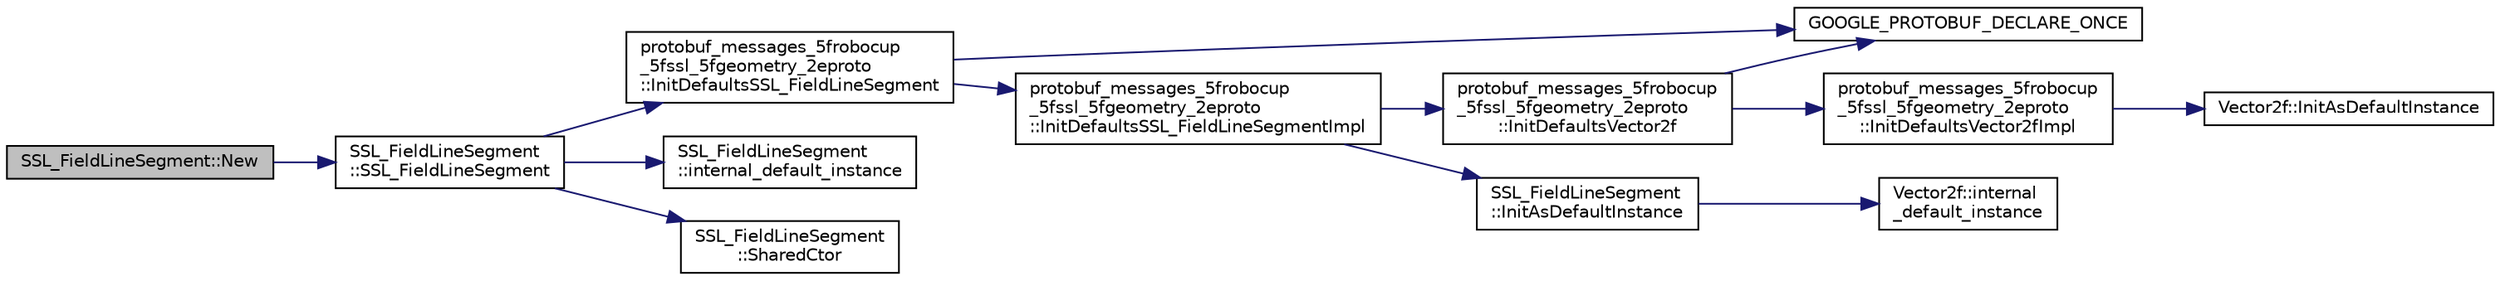 digraph "SSL_FieldLineSegment::New"
{
 // INTERACTIVE_SVG=YES
  edge [fontname="Helvetica",fontsize="10",labelfontname="Helvetica",labelfontsize="10"];
  node [fontname="Helvetica",fontsize="10",shape=record];
  rankdir="LR";
  Node1 [label="SSL_FieldLineSegment::New",height=0.2,width=0.4,color="black", fillcolor="grey75", style="filled", fontcolor="black"];
  Node1 -> Node2 [color="midnightblue",fontsize="10",style="solid",fontname="Helvetica"];
  Node2 [label="SSL_FieldLineSegment\l::SSL_FieldLineSegment",height=0.2,width=0.4,color="black", fillcolor="white", style="filled",URL="$d2/dad/class_s_s_l___field_line_segment.html#af0dd767fe3801332e8ba9d90525e6bea"];
  Node2 -> Node3 [color="midnightblue",fontsize="10",style="solid",fontname="Helvetica"];
  Node3 [label="protobuf_messages_5frobocup\l_5fssl_5fgeometry_2eproto\l::InitDefaultsSSL_FieldLineSegment",height=0.2,width=0.4,color="black", fillcolor="white", style="filled",URL="$d4/d2b/namespaceprotobuf__messages__5frobocup__5fssl__5fgeometry__2eproto.html#a896e767b0ce19a9a451befa9df9e7246"];
  Node3 -> Node4 [color="midnightblue",fontsize="10",style="solid",fontname="Helvetica"];
  Node4 [label="GOOGLE_PROTOBUF_DECLARE_ONCE",height=0.2,width=0.4,color="black", fillcolor="white", style="filled",URL="$db/d34/grsim__comm_2include_2proto_2messages__robocup__ssl__geometry_8pb_8cc.html#ab62e58f219471a884ff8331c119d4c66"];
  Node3 -> Node5 [color="midnightblue",fontsize="10",style="solid",fontname="Helvetica"];
  Node5 [label="protobuf_messages_5frobocup\l_5fssl_5fgeometry_2eproto\l::InitDefaultsSSL_FieldLineSegmentImpl",height=0.2,width=0.4,color="black", fillcolor="white", style="filled",URL="$d4/d2b/namespaceprotobuf__messages__5frobocup__5fssl__5fgeometry__2eproto.html#a31ef751af6ac942ceda11f269156ff1f"];
  Node5 -> Node6 [color="midnightblue",fontsize="10",style="solid",fontname="Helvetica"];
  Node6 [label="protobuf_messages_5frobocup\l_5fssl_5fgeometry_2eproto\l::InitDefaultsVector2f",height=0.2,width=0.4,color="black", fillcolor="white", style="filled",URL="$d4/d2b/namespaceprotobuf__messages__5frobocup__5fssl__5fgeometry__2eproto.html#a515e03f3e6377dadd0b5761c39a21ad1"];
  Node6 -> Node4 [color="midnightblue",fontsize="10",style="solid",fontname="Helvetica"];
  Node6 -> Node7 [color="midnightblue",fontsize="10",style="solid",fontname="Helvetica"];
  Node7 [label="protobuf_messages_5frobocup\l_5fssl_5fgeometry_2eproto\l::InitDefaultsVector2fImpl",height=0.2,width=0.4,color="black", fillcolor="white", style="filled",URL="$d4/d2b/namespaceprotobuf__messages__5frobocup__5fssl__5fgeometry__2eproto.html#a71e243c6dc08d40aa31dc3bc0c3827b5"];
  Node7 -> Node8 [color="midnightblue",fontsize="10",style="solid",fontname="Helvetica"];
  Node8 [label="Vector2f::InitAsDefaultInstance",height=0.2,width=0.4,color="black", fillcolor="white", style="filled",URL="$da/dc2/class_vector2f.html#a504e2bf8a27ffcd91bfca0c496e0fbb8"];
  Node5 -> Node9 [color="midnightblue",fontsize="10",style="solid",fontname="Helvetica"];
  Node9 [label="SSL_FieldLineSegment\l::InitAsDefaultInstance",height=0.2,width=0.4,color="black", fillcolor="white", style="filled",URL="$d2/dad/class_s_s_l___field_line_segment.html#ae0e18287b07eaa27d48364c1e5aee9ba"];
  Node9 -> Node10 [color="midnightblue",fontsize="10",style="solid",fontname="Helvetica"];
  Node10 [label="Vector2f::internal\l_default_instance",height=0.2,width=0.4,color="black", fillcolor="white", style="filled",URL="$da/dc2/class_vector2f.html#a9ad0ac7dc2cb7390e25f1e16bb9d3237"];
  Node2 -> Node11 [color="midnightblue",fontsize="10",style="solid",fontname="Helvetica"];
  Node11 [label="SSL_FieldLineSegment\l::internal_default_instance",height=0.2,width=0.4,color="black", fillcolor="white", style="filled",URL="$d2/dad/class_s_s_l___field_line_segment.html#a0822623e707534bc4ce9a70ccf43bcdc"];
  Node2 -> Node12 [color="midnightblue",fontsize="10",style="solid",fontname="Helvetica"];
  Node12 [label="SSL_FieldLineSegment\l::SharedCtor",height=0.2,width=0.4,color="black", fillcolor="white", style="filled",URL="$d2/dad/class_s_s_l___field_line_segment.html#a19c57e6301650dfb7f26b31a1493667f"];
}
